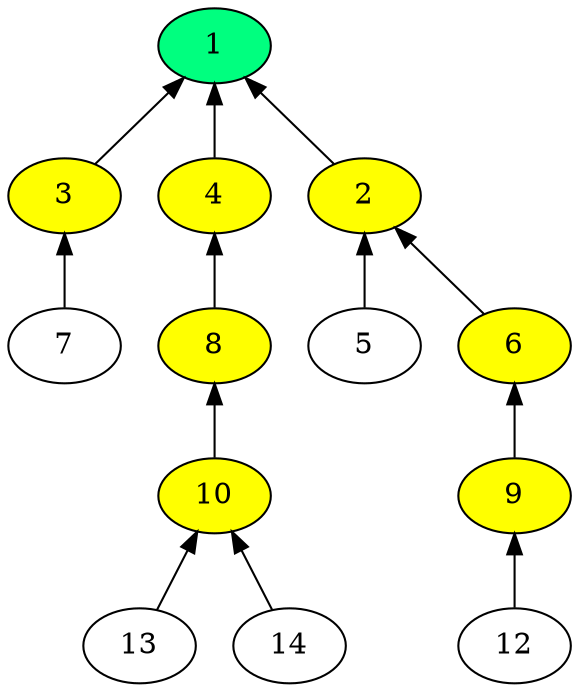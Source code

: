 digraph time_source_tree {
  rankdir="BT";
  "2" -> "1";
  "3" -> "1";
  "4" -> "1";
  "5" -> "2";
  "6" -> "2";
  "7" -> "3";
  "8" -> "4";
  "9" -> "6";
  "10" -> "8";
  "12" -> "9";
  "13" -> "10";
  "14" -> "10";
  "1" [fillcolor="yellow" style="filled"];
  "2" [fillcolor="yellow" style="filled"];
  "3" [fillcolor="yellow" style="filled"];
  "4" [fillcolor="yellow" style="filled"];
  "6" [fillcolor="yellow" style="filled"];
  "8" [fillcolor="yellow" style="filled"];
  "9" [fillcolor="yellow" style="filled"];
  "10" [fillcolor="yellow" style="filled"];
  "1" [rank="source" fillcolor="#00FF7F" style="filled"];
}
